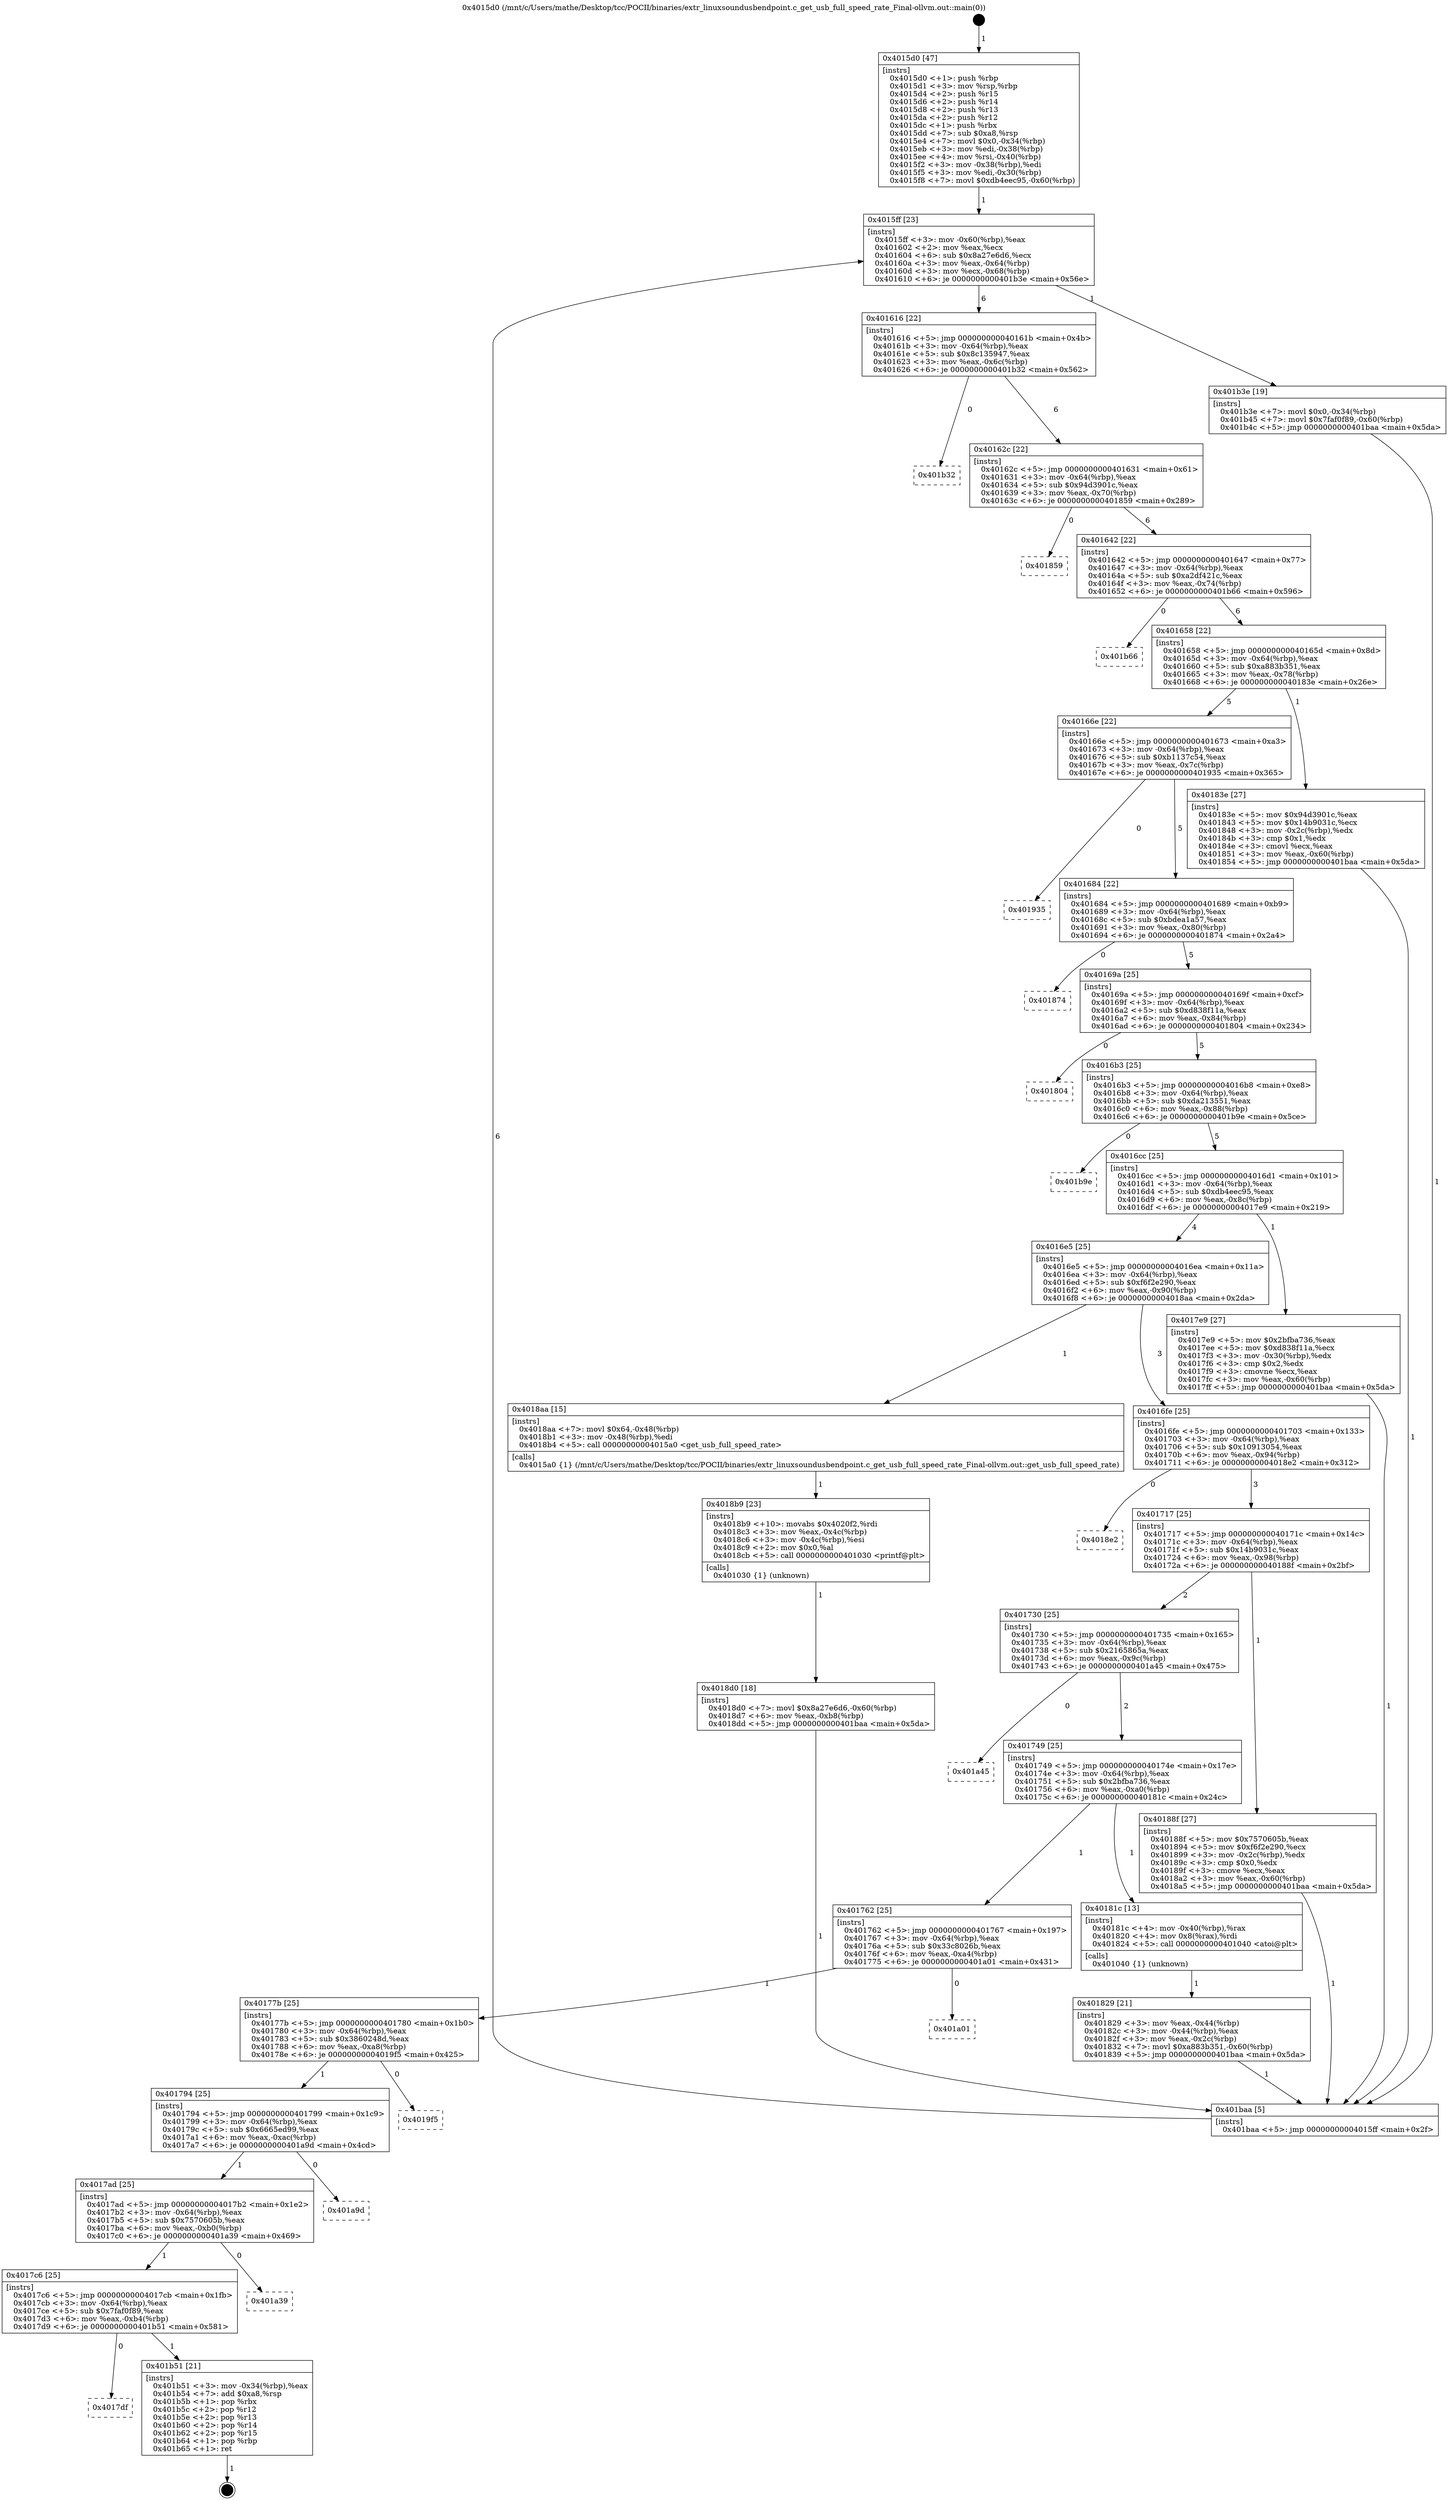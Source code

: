 digraph "0x4015d0" {
  label = "0x4015d0 (/mnt/c/Users/mathe/Desktop/tcc/POCII/binaries/extr_linuxsoundusbendpoint.c_get_usb_full_speed_rate_Final-ollvm.out::main(0))"
  labelloc = "t"
  node[shape=record]

  Entry [label="",width=0.3,height=0.3,shape=circle,fillcolor=black,style=filled]
  "0x4015ff" [label="{
     0x4015ff [23]\l
     | [instrs]\l
     &nbsp;&nbsp;0x4015ff \<+3\>: mov -0x60(%rbp),%eax\l
     &nbsp;&nbsp;0x401602 \<+2\>: mov %eax,%ecx\l
     &nbsp;&nbsp;0x401604 \<+6\>: sub $0x8a27e6d6,%ecx\l
     &nbsp;&nbsp;0x40160a \<+3\>: mov %eax,-0x64(%rbp)\l
     &nbsp;&nbsp;0x40160d \<+3\>: mov %ecx,-0x68(%rbp)\l
     &nbsp;&nbsp;0x401610 \<+6\>: je 0000000000401b3e \<main+0x56e\>\l
  }"]
  "0x401b3e" [label="{
     0x401b3e [19]\l
     | [instrs]\l
     &nbsp;&nbsp;0x401b3e \<+7\>: movl $0x0,-0x34(%rbp)\l
     &nbsp;&nbsp;0x401b45 \<+7\>: movl $0x7faf0f89,-0x60(%rbp)\l
     &nbsp;&nbsp;0x401b4c \<+5\>: jmp 0000000000401baa \<main+0x5da\>\l
  }"]
  "0x401616" [label="{
     0x401616 [22]\l
     | [instrs]\l
     &nbsp;&nbsp;0x401616 \<+5\>: jmp 000000000040161b \<main+0x4b\>\l
     &nbsp;&nbsp;0x40161b \<+3\>: mov -0x64(%rbp),%eax\l
     &nbsp;&nbsp;0x40161e \<+5\>: sub $0x8c135947,%eax\l
     &nbsp;&nbsp;0x401623 \<+3\>: mov %eax,-0x6c(%rbp)\l
     &nbsp;&nbsp;0x401626 \<+6\>: je 0000000000401b32 \<main+0x562\>\l
  }"]
  Exit [label="",width=0.3,height=0.3,shape=circle,fillcolor=black,style=filled,peripheries=2]
  "0x401b32" [label="{
     0x401b32\l
  }", style=dashed]
  "0x40162c" [label="{
     0x40162c [22]\l
     | [instrs]\l
     &nbsp;&nbsp;0x40162c \<+5\>: jmp 0000000000401631 \<main+0x61\>\l
     &nbsp;&nbsp;0x401631 \<+3\>: mov -0x64(%rbp),%eax\l
     &nbsp;&nbsp;0x401634 \<+5\>: sub $0x94d3901c,%eax\l
     &nbsp;&nbsp;0x401639 \<+3\>: mov %eax,-0x70(%rbp)\l
     &nbsp;&nbsp;0x40163c \<+6\>: je 0000000000401859 \<main+0x289\>\l
  }"]
  "0x4017df" [label="{
     0x4017df\l
  }", style=dashed]
  "0x401859" [label="{
     0x401859\l
  }", style=dashed]
  "0x401642" [label="{
     0x401642 [22]\l
     | [instrs]\l
     &nbsp;&nbsp;0x401642 \<+5\>: jmp 0000000000401647 \<main+0x77\>\l
     &nbsp;&nbsp;0x401647 \<+3\>: mov -0x64(%rbp),%eax\l
     &nbsp;&nbsp;0x40164a \<+5\>: sub $0xa2df421c,%eax\l
     &nbsp;&nbsp;0x40164f \<+3\>: mov %eax,-0x74(%rbp)\l
     &nbsp;&nbsp;0x401652 \<+6\>: je 0000000000401b66 \<main+0x596\>\l
  }"]
  "0x401b51" [label="{
     0x401b51 [21]\l
     | [instrs]\l
     &nbsp;&nbsp;0x401b51 \<+3\>: mov -0x34(%rbp),%eax\l
     &nbsp;&nbsp;0x401b54 \<+7\>: add $0xa8,%rsp\l
     &nbsp;&nbsp;0x401b5b \<+1\>: pop %rbx\l
     &nbsp;&nbsp;0x401b5c \<+2\>: pop %r12\l
     &nbsp;&nbsp;0x401b5e \<+2\>: pop %r13\l
     &nbsp;&nbsp;0x401b60 \<+2\>: pop %r14\l
     &nbsp;&nbsp;0x401b62 \<+2\>: pop %r15\l
     &nbsp;&nbsp;0x401b64 \<+1\>: pop %rbp\l
     &nbsp;&nbsp;0x401b65 \<+1\>: ret\l
  }"]
  "0x401b66" [label="{
     0x401b66\l
  }", style=dashed]
  "0x401658" [label="{
     0x401658 [22]\l
     | [instrs]\l
     &nbsp;&nbsp;0x401658 \<+5\>: jmp 000000000040165d \<main+0x8d\>\l
     &nbsp;&nbsp;0x40165d \<+3\>: mov -0x64(%rbp),%eax\l
     &nbsp;&nbsp;0x401660 \<+5\>: sub $0xa883b351,%eax\l
     &nbsp;&nbsp;0x401665 \<+3\>: mov %eax,-0x78(%rbp)\l
     &nbsp;&nbsp;0x401668 \<+6\>: je 000000000040183e \<main+0x26e\>\l
  }"]
  "0x4017c6" [label="{
     0x4017c6 [25]\l
     | [instrs]\l
     &nbsp;&nbsp;0x4017c6 \<+5\>: jmp 00000000004017cb \<main+0x1fb\>\l
     &nbsp;&nbsp;0x4017cb \<+3\>: mov -0x64(%rbp),%eax\l
     &nbsp;&nbsp;0x4017ce \<+5\>: sub $0x7faf0f89,%eax\l
     &nbsp;&nbsp;0x4017d3 \<+6\>: mov %eax,-0xb4(%rbp)\l
     &nbsp;&nbsp;0x4017d9 \<+6\>: je 0000000000401b51 \<main+0x581\>\l
  }"]
  "0x40183e" [label="{
     0x40183e [27]\l
     | [instrs]\l
     &nbsp;&nbsp;0x40183e \<+5\>: mov $0x94d3901c,%eax\l
     &nbsp;&nbsp;0x401843 \<+5\>: mov $0x14b9031c,%ecx\l
     &nbsp;&nbsp;0x401848 \<+3\>: mov -0x2c(%rbp),%edx\l
     &nbsp;&nbsp;0x40184b \<+3\>: cmp $0x1,%edx\l
     &nbsp;&nbsp;0x40184e \<+3\>: cmovl %ecx,%eax\l
     &nbsp;&nbsp;0x401851 \<+3\>: mov %eax,-0x60(%rbp)\l
     &nbsp;&nbsp;0x401854 \<+5\>: jmp 0000000000401baa \<main+0x5da\>\l
  }"]
  "0x40166e" [label="{
     0x40166e [22]\l
     | [instrs]\l
     &nbsp;&nbsp;0x40166e \<+5\>: jmp 0000000000401673 \<main+0xa3\>\l
     &nbsp;&nbsp;0x401673 \<+3\>: mov -0x64(%rbp),%eax\l
     &nbsp;&nbsp;0x401676 \<+5\>: sub $0xb1137c54,%eax\l
     &nbsp;&nbsp;0x40167b \<+3\>: mov %eax,-0x7c(%rbp)\l
     &nbsp;&nbsp;0x40167e \<+6\>: je 0000000000401935 \<main+0x365\>\l
  }"]
  "0x401a39" [label="{
     0x401a39\l
  }", style=dashed]
  "0x401935" [label="{
     0x401935\l
  }", style=dashed]
  "0x401684" [label="{
     0x401684 [22]\l
     | [instrs]\l
     &nbsp;&nbsp;0x401684 \<+5\>: jmp 0000000000401689 \<main+0xb9\>\l
     &nbsp;&nbsp;0x401689 \<+3\>: mov -0x64(%rbp),%eax\l
     &nbsp;&nbsp;0x40168c \<+5\>: sub $0xbdea1a57,%eax\l
     &nbsp;&nbsp;0x401691 \<+3\>: mov %eax,-0x80(%rbp)\l
     &nbsp;&nbsp;0x401694 \<+6\>: je 0000000000401874 \<main+0x2a4\>\l
  }"]
  "0x4017ad" [label="{
     0x4017ad [25]\l
     | [instrs]\l
     &nbsp;&nbsp;0x4017ad \<+5\>: jmp 00000000004017b2 \<main+0x1e2\>\l
     &nbsp;&nbsp;0x4017b2 \<+3\>: mov -0x64(%rbp),%eax\l
     &nbsp;&nbsp;0x4017b5 \<+5\>: sub $0x7570605b,%eax\l
     &nbsp;&nbsp;0x4017ba \<+6\>: mov %eax,-0xb0(%rbp)\l
     &nbsp;&nbsp;0x4017c0 \<+6\>: je 0000000000401a39 \<main+0x469\>\l
  }"]
  "0x401874" [label="{
     0x401874\l
  }", style=dashed]
  "0x40169a" [label="{
     0x40169a [25]\l
     | [instrs]\l
     &nbsp;&nbsp;0x40169a \<+5\>: jmp 000000000040169f \<main+0xcf\>\l
     &nbsp;&nbsp;0x40169f \<+3\>: mov -0x64(%rbp),%eax\l
     &nbsp;&nbsp;0x4016a2 \<+5\>: sub $0xd838f11a,%eax\l
     &nbsp;&nbsp;0x4016a7 \<+6\>: mov %eax,-0x84(%rbp)\l
     &nbsp;&nbsp;0x4016ad \<+6\>: je 0000000000401804 \<main+0x234\>\l
  }"]
  "0x401a9d" [label="{
     0x401a9d\l
  }", style=dashed]
  "0x401804" [label="{
     0x401804\l
  }", style=dashed]
  "0x4016b3" [label="{
     0x4016b3 [25]\l
     | [instrs]\l
     &nbsp;&nbsp;0x4016b3 \<+5\>: jmp 00000000004016b8 \<main+0xe8\>\l
     &nbsp;&nbsp;0x4016b8 \<+3\>: mov -0x64(%rbp),%eax\l
     &nbsp;&nbsp;0x4016bb \<+5\>: sub $0xda213551,%eax\l
     &nbsp;&nbsp;0x4016c0 \<+6\>: mov %eax,-0x88(%rbp)\l
     &nbsp;&nbsp;0x4016c6 \<+6\>: je 0000000000401b9e \<main+0x5ce\>\l
  }"]
  "0x401794" [label="{
     0x401794 [25]\l
     | [instrs]\l
     &nbsp;&nbsp;0x401794 \<+5\>: jmp 0000000000401799 \<main+0x1c9\>\l
     &nbsp;&nbsp;0x401799 \<+3\>: mov -0x64(%rbp),%eax\l
     &nbsp;&nbsp;0x40179c \<+5\>: sub $0x6665ed99,%eax\l
     &nbsp;&nbsp;0x4017a1 \<+6\>: mov %eax,-0xac(%rbp)\l
     &nbsp;&nbsp;0x4017a7 \<+6\>: je 0000000000401a9d \<main+0x4cd\>\l
  }"]
  "0x401b9e" [label="{
     0x401b9e\l
  }", style=dashed]
  "0x4016cc" [label="{
     0x4016cc [25]\l
     | [instrs]\l
     &nbsp;&nbsp;0x4016cc \<+5\>: jmp 00000000004016d1 \<main+0x101\>\l
     &nbsp;&nbsp;0x4016d1 \<+3\>: mov -0x64(%rbp),%eax\l
     &nbsp;&nbsp;0x4016d4 \<+5\>: sub $0xdb4eec95,%eax\l
     &nbsp;&nbsp;0x4016d9 \<+6\>: mov %eax,-0x8c(%rbp)\l
     &nbsp;&nbsp;0x4016df \<+6\>: je 00000000004017e9 \<main+0x219\>\l
  }"]
  "0x4019f5" [label="{
     0x4019f5\l
  }", style=dashed]
  "0x4017e9" [label="{
     0x4017e9 [27]\l
     | [instrs]\l
     &nbsp;&nbsp;0x4017e9 \<+5\>: mov $0x2bfba736,%eax\l
     &nbsp;&nbsp;0x4017ee \<+5\>: mov $0xd838f11a,%ecx\l
     &nbsp;&nbsp;0x4017f3 \<+3\>: mov -0x30(%rbp),%edx\l
     &nbsp;&nbsp;0x4017f6 \<+3\>: cmp $0x2,%edx\l
     &nbsp;&nbsp;0x4017f9 \<+3\>: cmovne %ecx,%eax\l
     &nbsp;&nbsp;0x4017fc \<+3\>: mov %eax,-0x60(%rbp)\l
     &nbsp;&nbsp;0x4017ff \<+5\>: jmp 0000000000401baa \<main+0x5da\>\l
  }"]
  "0x4016e5" [label="{
     0x4016e5 [25]\l
     | [instrs]\l
     &nbsp;&nbsp;0x4016e5 \<+5\>: jmp 00000000004016ea \<main+0x11a\>\l
     &nbsp;&nbsp;0x4016ea \<+3\>: mov -0x64(%rbp),%eax\l
     &nbsp;&nbsp;0x4016ed \<+5\>: sub $0xf6f2e290,%eax\l
     &nbsp;&nbsp;0x4016f2 \<+6\>: mov %eax,-0x90(%rbp)\l
     &nbsp;&nbsp;0x4016f8 \<+6\>: je 00000000004018aa \<main+0x2da\>\l
  }"]
  "0x401baa" [label="{
     0x401baa [5]\l
     | [instrs]\l
     &nbsp;&nbsp;0x401baa \<+5\>: jmp 00000000004015ff \<main+0x2f\>\l
  }"]
  "0x4015d0" [label="{
     0x4015d0 [47]\l
     | [instrs]\l
     &nbsp;&nbsp;0x4015d0 \<+1\>: push %rbp\l
     &nbsp;&nbsp;0x4015d1 \<+3\>: mov %rsp,%rbp\l
     &nbsp;&nbsp;0x4015d4 \<+2\>: push %r15\l
     &nbsp;&nbsp;0x4015d6 \<+2\>: push %r14\l
     &nbsp;&nbsp;0x4015d8 \<+2\>: push %r13\l
     &nbsp;&nbsp;0x4015da \<+2\>: push %r12\l
     &nbsp;&nbsp;0x4015dc \<+1\>: push %rbx\l
     &nbsp;&nbsp;0x4015dd \<+7\>: sub $0xa8,%rsp\l
     &nbsp;&nbsp;0x4015e4 \<+7\>: movl $0x0,-0x34(%rbp)\l
     &nbsp;&nbsp;0x4015eb \<+3\>: mov %edi,-0x38(%rbp)\l
     &nbsp;&nbsp;0x4015ee \<+4\>: mov %rsi,-0x40(%rbp)\l
     &nbsp;&nbsp;0x4015f2 \<+3\>: mov -0x38(%rbp),%edi\l
     &nbsp;&nbsp;0x4015f5 \<+3\>: mov %edi,-0x30(%rbp)\l
     &nbsp;&nbsp;0x4015f8 \<+7\>: movl $0xdb4eec95,-0x60(%rbp)\l
  }"]
  "0x40177b" [label="{
     0x40177b [25]\l
     | [instrs]\l
     &nbsp;&nbsp;0x40177b \<+5\>: jmp 0000000000401780 \<main+0x1b0\>\l
     &nbsp;&nbsp;0x401780 \<+3\>: mov -0x64(%rbp),%eax\l
     &nbsp;&nbsp;0x401783 \<+5\>: sub $0x3860248d,%eax\l
     &nbsp;&nbsp;0x401788 \<+6\>: mov %eax,-0xa8(%rbp)\l
     &nbsp;&nbsp;0x40178e \<+6\>: je 00000000004019f5 \<main+0x425\>\l
  }"]
  "0x4018aa" [label="{
     0x4018aa [15]\l
     | [instrs]\l
     &nbsp;&nbsp;0x4018aa \<+7\>: movl $0x64,-0x48(%rbp)\l
     &nbsp;&nbsp;0x4018b1 \<+3\>: mov -0x48(%rbp),%edi\l
     &nbsp;&nbsp;0x4018b4 \<+5\>: call 00000000004015a0 \<get_usb_full_speed_rate\>\l
     | [calls]\l
     &nbsp;&nbsp;0x4015a0 \{1\} (/mnt/c/Users/mathe/Desktop/tcc/POCII/binaries/extr_linuxsoundusbendpoint.c_get_usb_full_speed_rate_Final-ollvm.out::get_usb_full_speed_rate)\l
  }"]
  "0x4016fe" [label="{
     0x4016fe [25]\l
     | [instrs]\l
     &nbsp;&nbsp;0x4016fe \<+5\>: jmp 0000000000401703 \<main+0x133\>\l
     &nbsp;&nbsp;0x401703 \<+3\>: mov -0x64(%rbp),%eax\l
     &nbsp;&nbsp;0x401706 \<+5\>: sub $0x10913054,%eax\l
     &nbsp;&nbsp;0x40170b \<+6\>: mov %eax,-0x94(%rbp)\l
     &nbsp;&nbsp;0x401711 \<+6\>: je 00000000004018e2 \<main+0x312\>\l
  }"]
  "0x401a01" [label="{
     0x401a01\l
  }", style=dashed]
  "0x4018e2" [label="{
     0x4018e2\l
  }", style=dashed]
  "0x401717" [label="{
     0x401717 [25]\l
     | [instrs]\l
     &nbsp;&nbsp;0x401717 \<+5\>: jmp 000000000040171c \<main+0x14c\>\l
     &nbsp;&nbsp;0x40171c \<+3\>: mov -0x64(%rbp),%eax\l
     &nbsp;&nbsp;0x40171f \<+5\>: sub $0x14b9031c,%eax\l
     &nbsp;&nbsp;0x401724 \<+6\>: mov %eax,-0x98(%rbp)\l
     &nbsp;&nbsp;0x40172a \<+6\>: je 000000000040188f \<main+0x2bf\>\l
  }"]
  "0x4018d0" [label="{
     0x4018d0 [18]\l
     | [instrs]\l
     &nbsp;&nbsp;0x4018d0 \<+7\>: movl $0x8a27e6d6,-0x60(%rbp)\l
     &nbsp;&nbsp;0x4018d7 \<+6\>: mov %eax,-0xb8(%rbp)\l
     &nbsp;&nbsp;0x4018dd \<+5\>: jmp 0000000000401baa \<main+0x5da\>\l
  }"]
  "0x40188f" [label="{
     0x40188f [27]\l
     | [instrs]\l
     &nbsp;&nbsp;0x40188f \<+5\>: mov $0x7570605b,%eax\l
     &nbsp;&nbsp;0x401894 \<+5\>: mov $0xf6f2e290,%ecx\l
     &nbsp;&nbsp;0x401899 \<+3\>: mov -0x2c(%rbp),%edx\l
     &nbsp;&nbsp;0x40189c \<+3\>: cmp $0x0,%edx\l
     &nbsp;&nbsp;0x40189f \<+3\>: cmove %ecx,%eax\l
     &nbsp;&nbsp;0x4018a2 \<+3\>: mov %eax,-0x60(%rbp)\l
     &nbsp;&nbsp;0x4018a5 \<+5\>: jmp 0000000000401baa \<main+0x5da\>\l
  }"]
  "0x401730" [label="{
     0x401730 [25]\l
     | [instrs]\l
     &nbsp;&nbsp;0x401730 \<+5\>: jmp 0000000000401735 \<main+0x165\>\l
     &nbsp;&nbsp;0x401735 \<+3\>: mov -0x64(%rbp),%eax\l
     &nbsp;&nbsp;0x401738 \<+5\>: sub $0x2165865a,%eax\l
     &nbsp;&nbsp;0x40173d \<+6\>: mov %eax,-0x9c(%rbp)\l
     &nbsp;&nbsp;0x401743 \<+6\>: je 0000000000401a45 \<main+0x475\>\l
  }"]
  "0x4018b9" [label="{
     0x4018b9 [23]\l
     | [instrs]\l
     &nbsp;&nbsp;0x4018b9 \<+10\>: movabs $0x4020f2,%rdi\l
     &nbsp;&nbsp;0x4018c3 \<+3\>: mov %eax,-0x4c(%rbp)\l
     &nbsp;&nbsp;0x4018c6 \<+3\>: mov -0x4c(%rbp),%esi\l
     &nbsp;&nbsp;0x4018c9 \<+2\>: mov $0x0,%al\l
     &nbsp;&nbsp;0x4018cb \<+5\>: call 0000000000401030 \<printf@plt\>\l
     | [calls]\l
     &nbsp;&nbsp;0x401030 \{1\} (unknown)\l
  }"]
  "0x401a45" [label="{
     0x401a45\l
  }", style=dashed]
  "0x401749" [label="{
     0x401749 [25]\l
     | [instrs]\l
     &nbsp;&nbsp;0x401749 \<+5\>: jmp 000000000040174e \<main+0x17e\>\l
     &nbsp;&nbsp;0x40174e \<+3\>: mov -0x64(%rbp),%eax\l
     &nbsp;&nbsp;0x401751 \<+5\>: sub $0x2bfba736,%eax\l
     &nbsp;&nbsp;0x401756 \<+6\>: mov %eax,-0xa0(%rbp)\l
     &nbsp;&nbsp;0x40175c \<+6\>: je 000000000040181c \<main+0x24c\>\l
  }"]
  "0x401829" [label="{
     0x401829 [21]\l
     | [instrs]\l
     &nbsp;&nbsp;0x401829 \<+3\>: mov %eax,-0x44(%rbp)\l
     &nbsp;&nbsp;0x40182c \<+3\>: mov -0x44(%rbp),%eax\l
     &nbsp;&nbsp;0x40182f \<+3\>: mov %eax,-0x2c(%rbp)\l
     &nbsp;&nbsp;0x401832 \<+7\>: movl $0xa883b351,-0x60(%rbp)\l
     &nbsp;&nbsp;0x401839 \<+5\>: jmp 0000000000401baa \<main+0x5da\>\l
  }"]
  "0x40181c" [label="{
     0x40181c [13]\l
     | [instrs]\l
     &nbsp;&nbsp;0x40181c \<+4\>: mov -0x40(%rbp),%rax\l
     &nbsp;&nbsp;0x401820 \<+4\>: mov 0x8(%rax),%rdi\l
     &nbsp;&nbsp;0x401824 \<+5\>: call 0000000000401040 \<atoi@plt\>\l
     | [calls]\l
     &nbsp;&nbsp;0x401040 \{1\} (unknown)\l
  }"]
  "0x401762" [label="{
     0x401762 [25]\l
     | [instrs]\l
     &nbsp;&nbsp;0x401762 \<+5\>: jmp 0000000000401767 \<main+0x197\>\l
     &nbsp;&nbsp;0x401767 \<+3\>: mov -0x64(%rbp),%eax\l
     &nbsp;&nbsp;0x40176a \<+5\>: sub $0x33c8026b,%eax\l
     &nbsp;&nbsp;0x40176f \<+6\>: mov %eax,-0xa4(%rbp)\l
     &nbsp;&nbsp;0x401775 \<+6\>: je 0000000000401a01 \<main+0x431\>\l
  }"]
  Entry -> "0x4015d0" [label=" 1"]
  "0x4015ff" -> "0x401b3e" [label=" 1"]
  "0x4015ff" -> "0x401616" [label=" 6"]
  "0x401b51" -> Exit [label=" 1"]
  "0x401616" -> "0x401b32" [label=" 0"]
  "0x401616" -> "0x40162c" [label=" 6"]
  "0x4017c6" -> "0x4017df" [label=" 0"]
  "0x40162c" -> "0x401859" [label=" 0"]
  "0x40162c" -> "0x401642" [label=" 6"]
  "0x4017c6" -> "0x401b51" [label=" 1"]
  "0x401642" -> "0x401b66" [label=" 0"]
  "0x401642" -> "0x401658" [label=" 6"]
  "0x4017ad" -> "0x4017c6" [label=" 1"]
  "0x401658" -> "0x40183e" [label=" 1"]
  "0x401658" -> "0x40166e" [label=" 5"]
  "0x4017ad" -> "0x401a39" [label=" 0"]
  "0x40166e" -> "0x401935" [label=" 0"]
  "0x40166e" -> "0x401684" [label=" 5"]
  "0x401794" -> "0x4017ad" [label=" 1"]
  "0x401684" -> "0x401874" [label=" 0"]
  "0x401684" -> "0x40169a" [label=" 5"]
  "0x401794" -> "0x401a9d" [label=" 0"]
  "0x40169a" -> "0x401804" [label=" 0"]
  "0x40169a" -> "0x4016b3" [label=" 5"]
  "0x40177b" -> "0x401794" [label=" 1"]
  "0x4016b3" -> "0x401b9e" [label=" 0"]
  "0x4016b3" -> "0x4016cc" [label=" 5"]
  "0x40177b" -> "0x4019f5" [label=" 0"]
  "0x4016cc" -> "0x4017e9" [label=" 1"]
  "0x4016cc" -> "0x4016e5" [label=" 4"]
  "0x4017e9" -> "0x401baa" [label=" 1"]
  "0x4015d0" -> "0x4015ff" [label=" 1"]
  "0x401baa" -> "0x4015ff" [label=" 6"]
  "0x401762" -> "0x40177b" [label=" 1"]
  "0x4016e5" -> "0x4018aa" [label=" 1"]
  "0x4016e5" -> "0x4016fe" [label=" 3"]
  "0x401762" -> "0x401a01" [label=" 0"]
  "0x4016fe" -> "0x4018e2" [label=" 0"]
  "0x4016fe" -> "0x401717" [label=" 3"]
  "0x401b3e" -> "0x401baa" [label=" 1"]
  "0x401717" -> "0x40188f" [label=" 1"]
  "0x401717" -> "0x401730" [label=" 2"]
  "0x4018d0" -> "0x401baa" [label=" 1"]
  "0x401730" -> "0x401a45" [label=" 0"]
  "0x401730" -> "0x401749" [label=" 2"]
  "0x4018b9" -> "0x4018d0" [label=" 1"]
  "0x401749" -> "0x40181c" [label=" 1"]
  "0x401749" -> "0x401762" [label=" 1"]
  "0x40181c" -> "0x401829" [label=" 1"]
  "0x401829" -> "0x401baa" [label=" 1"]
  "0x40183e" -> "0x401baa" [label=" 1"]
  "0x40188f" -> "0x401baa" [label=" 1"]
  "0x4018aa" -> "0x4018b9" [label=" 1"]
}
